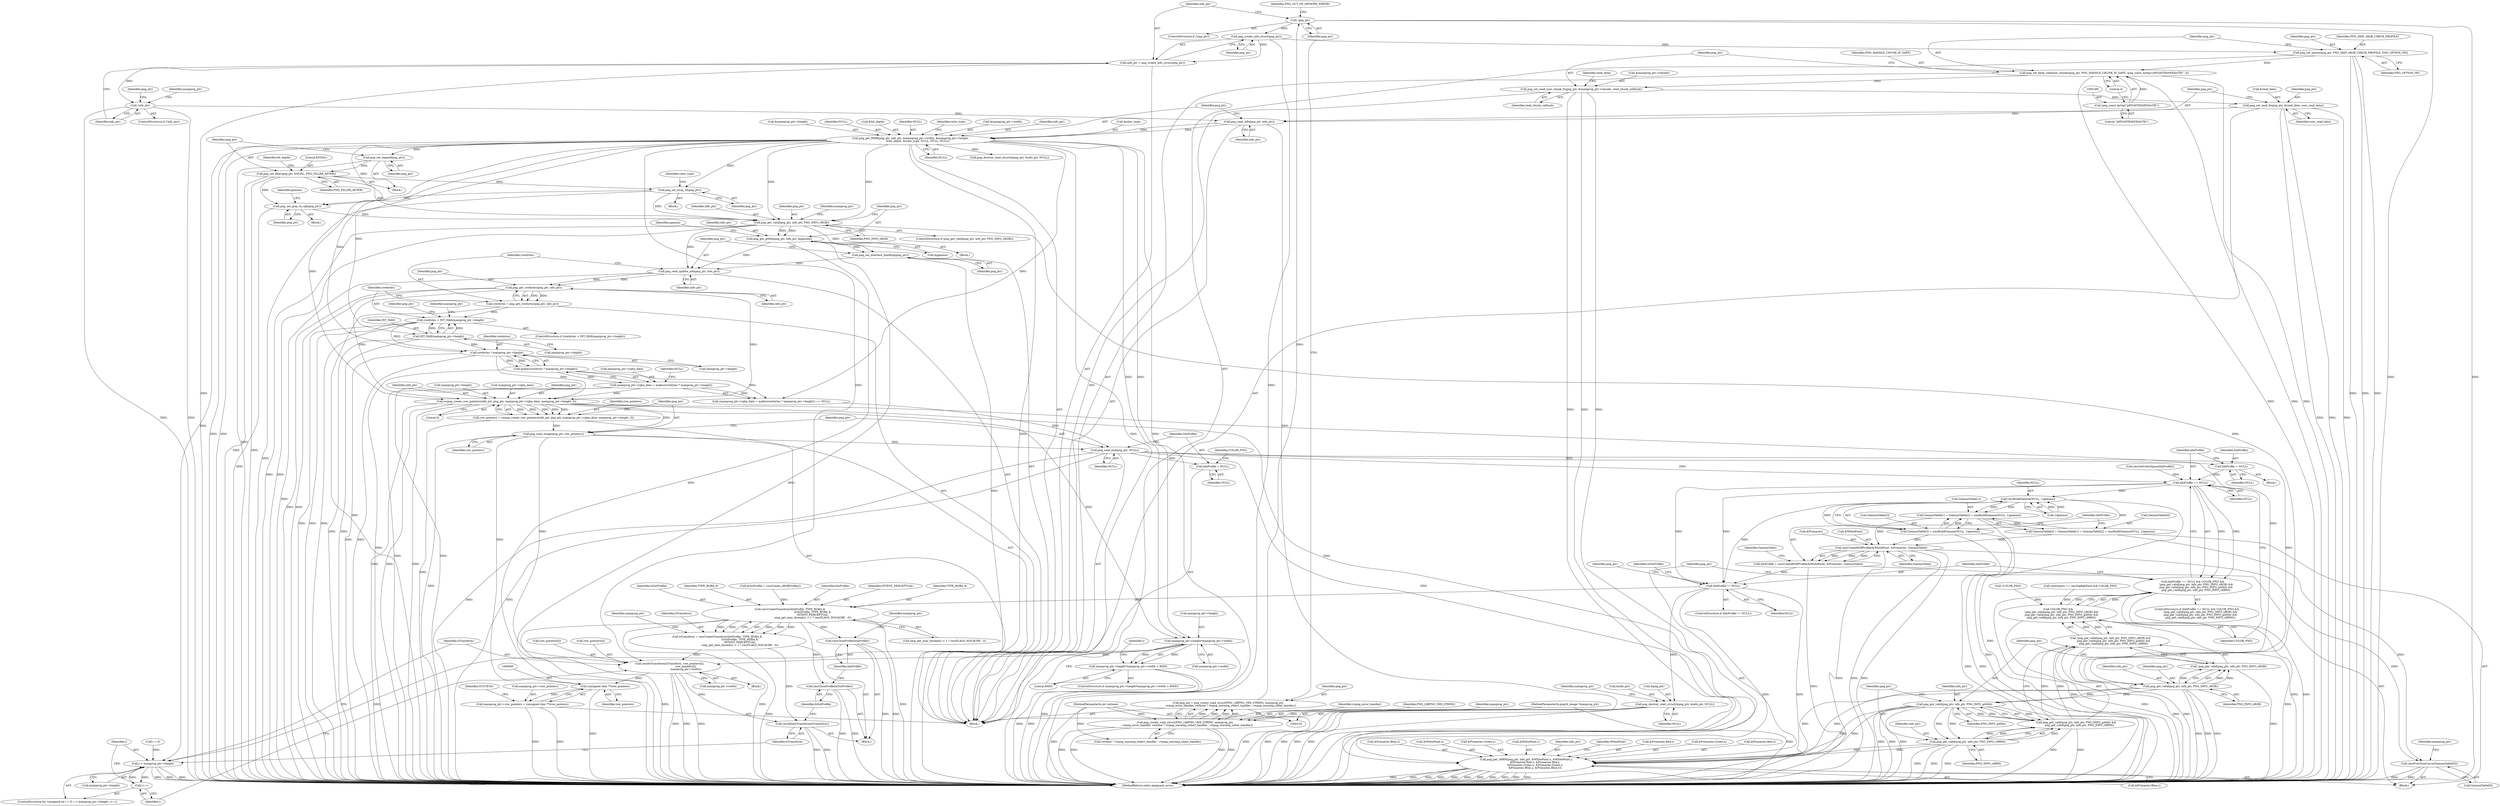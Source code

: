 digraph "0_pngquant_b7c217680cda02dddced245d237ebe8c383be285@pointer" {
"1000380" [label="(Call,rwpng_create_row_pointers(info_ptr, png_ptr, mainprog_ptr->rgba_data, mainprog_ptr->height, 0))"];
"1000332" [label="(Call,png_get_rowbytes(png_ptr, info_ptr))"];
"1000327" [label="(Call,png_read_update_info(png_ptr, info_ptr))"];
"1000325" [label="(Call,png_set_interlace_handling(png_ptr))"];
"1000277" [label="(Call,png_get_gAMA(png_ptr, info_ptr, &gamma))"];
"1000260" [label="(Call,png_get_valid(png_ptr, info_ptr, PNG_INFO_sRGB))"];
"1000236" [label="(Call,png_set_filler(png_ptr, 65535L, PNG_FILLER_AFTER))"];
"1000234" [label="(Call,png_set_expand(png_ptr))"];
"1000210" [label="(Call,png_get_IHDR(png_ptr, info_ptr, &mainprog_ptr->width, &mainprog_ptr->height,\n                  &bit_depth, &color_type, NULL, NULL, NULL))"];
"1000207" [label="(Call,png_read_info(png_ptr, info_ptr))"];
"1000202" [label="(Call,png_set_read_fn(png_ptr, &read_data, user_read_data))"];
"1000192" [label="(Call,png_set_read_user_chunk_fn(png_ptr, &mainprog_ptr->chunks, read_chunk_callback))"];
"1000185" [label="(Call,png_set_keep_unknown_chunks(png_ptr, PNG_HANDLE_CHUNK_IF_SAFE, (png_const_bytep)\"pHYs\0iTXt\0tEXt\0zTXt\", 4))"];
"1000181" [label="(Call,png_set_option(png_ptr, PNG_SKIP_sRGB_CHECK_PROFILE, PNG_OPTION_ON))"];
"1000154" [label="(Call,png_create_info_struct(png_ptr))"];
"1000147" [label="(Call,!png_ptr)"];
"1000136" [label="(Call,png_ptr = png_create_read_struct(PNG_LIBPNG_VER_STRING, mainprog_ptr,\n      rwpng_error_handler, verbose ? rwpng_warning_stderr_handler : rwpng_warning_silent_handler))"];
"1000138" [label="(Call,png_create_read_struct(PNG_LIBPNG_VER_STRING, mainprog_ptr,\n      rwpng_error_handler, verbose ? rwpng_warning_stderr_handler : rwpng_warning_silent_handler))"];
"1000122" [label="(MethodParameterIn,png24_image *mainprog_ptr)"];
"1000123" [label="(MethodParameterIn,int verbose)"];
"1000188" [label="(Call,(png_const_bytep)\"pHYs\0iTXt\0tEXt\0zTXt\")"];
"1000157" [label="(Call,!info_ptr)"];
"1000152" [label="(Call,info_ptr = png_create_info_struct(png_ptr))"];
"1000253" [label="(Call,png_set_gray_to_rgb(png_ptr))"];
"1000245" [label="(Call,png_set_strip_16(png_ptr))"];
"1000354" [label="(Call,mainprog_ptr->rgba_data = malloc(rowbytes * mainprog_ptr->height))"];
"1000358" [label="(Call,malloc(rowbytes * mainprog_ptr->height))"];
"1000359" [label="(Call,rowbytes * mainprog_ptr->height)"];
"1000336" [label="(Call,rowbytes > INT_MAX/mainprog_ptr->height)"];
"1000330" [label="(Call,rowbytes = png_get_rowbytes(png_ptr, info_ptr))"];
"1000338" [label="(Call,INT_MAX/mainprog_ptr->height)"];
"1000378" [label="(Call,row_pointers = rwpng_create_row_pointers(info_ptr, png_ptr, mainprog_ptr->rgba_data, mainprog_ptr->height, 0))"];
"1000390" [label="(Call,png_read_image(png_ptr, row_pointers))"];
"1000393" [label="(Call,png_read_end(png_ptr, NULL))"];
"1000399" [label="(Call,hInProfile = NULL)"];
"1000460" [label="(Call,hInProfile = NULL)"];
"1000465" [label="(Call,hInProfile == NULL)"];
"1000464" [label="(Call,hInProfile == NULL && COLOR_PNG &&\n        !png_get_valid(png_ptr, info_ptr, PNG_INFO_sRGB) &&\n        png_get_valid(png_ptr, info_ptr, PNG_INFO_gAMA) &&\n        png_get_valid(png_ptr, info_ptr, PNG_INFO_cHRM))"];
"1000571" [label="(Call,cmsBuildGamma(NULL, 1/gamma))"];
"1000563" [label="(Call,GammaTable[1] = GammaTable[2] = cmsBuildGamma(NULL, 1/gamma))"];
"1000559" [label="(Call,GammaTable[0] = GammaTable[1] = GammaTable[2] = cmsBuildGamma(NULL, 1/gamma))"];
"1000578" [label="(Call,cmsCreateRGBProfile(&WhitePoint, &Primaries, GammaTable))"];
"1000576" [label="(Call,hInProfile = cmsCreateRGBProfile(&WhitePoint, &Primaries, GammaTable))"];
"1000599" [label="(Call,hInProfile != NULL)"];
"1000610" [label="(Call,cmsCreateTransform(hInProfile, TYPE_RGBA_8,\n                                                      hOutProfile, TYPE_RGBA_8,\n                                                      INTENT_PERCEPTUAL,\n                                                      omp_get_max_threads() > 1 ? cmsFLAGS_NOCACHE : 0))"];
"1000608" [label="(Call,hTransform = cmsCreateTransform(hInProfile, TYPE_RGBA_8,\n                                                      hOutProfile, TYPE_RGBA_8,\n                                                      INTENT_PERCEPTUAL,\n                                                      omp_get_max_threads() > 1 ? cmsFLAGS_NOCACHE : 0))"];
"1000645" [label="(Call,cmsDoTransform(hTransform, row_pointers[i],\n                                       row_pointers[i],\n                                       mainprog_ptr->width))"];
"1000656" [label="(Call,cmsDeleteTransform(hTransform))"];
"1000684" [label="(Call,(unsigned char **)row_pointers)"];
"1000680" [label="(Call,mainprog_ptr->row_pointers = (unsigned char **)row_pointers)"];
"1000658" [label="(Call,cmsCloseProfile(hOutProfile))"];
"1000660" [label="(Call,cmsCloseProfile(hInProfile))"];
"1000667" [label="(Call,png_destroy_read_struct(&png_ptr, &info_ptr, NULL))"];
"1000584" [label="(Call,cmsFreeToneCurve(GammaTable[0]))"];
"1000567" [label="(Call,GammaTable[2] = cmsBuildGamma(NULL, 1/gamma))"];
"1000472" [label="(Call,png_get_valid(png_ptr, info_ptr, PNG_INFO_sRGB))"];
"1000471" [label="(Call,!png_get_valid(png_ptr, info_ptr, PNG_INFO_sRGB))"];
"1000470" [label="(Call,!png_get_valid(png_ptr, info_ptr, PNG_INFO_sRGB) &&\n        png_get_valid(png_ptr, info_ptr, PNG_INFO_gAMA) &&\n        png_get_valid(png_ptr, info_ptr, PNG_INFO_cHRM))"];
"1000468" [label="(Call,COLOR_PNG &&\n        !png_get_valid(png_ptr, info_ptr, PNG_INFO_sRGB) &&\n        png_get_valid(png_ptr, info_ptr, PNG_INFO_gAMA) &&\n        png_get_valid(png_ptr, info_ptr, PNG_INFO_cHRM))"];
"1000477" [label="(Call,png_get_valid(png_ptr, info_ptr, PNG_INFO_gAMA))"];
"1000476" [label="(Call,png_get_valid(png_ptr, info_ptr, PNG_INFO_gAMA) &&\n        png_get_valid(png_ptr, info_ptr, PNG_INFO_cHRM))"];
"1000481" [label="(Call,png_get_valid(png_ptr, info_ptr, PNG_INFO_cHRM))"];
"1000488" [label="(Call,png_get_cHRM(png_ptr, info_ptr, &WhitePoint.x, &WhitePoint.y,\n                     &Primaries.Red.x, &Primaries.Red.y,\n                     &Primaries.Green.x, &Primaries.Green.y,\n                     &Primaries.Blue.x, &Primaries.Blue.y))"];
"1000624" [label="(Call,mainprog_ptr->height*mainprog_ptr->width)"];
"1000623" [label="(Call,mainprog_ptr->height*mainprog_ptr->width > 8000)"];
"1000637" [label="(Call,i < mainprog_ptr->height)"];
"1000642" [label="(Call,i++)"];
"1000637" [label="(Call,i < mainprog_ptr->height)"];
"1000661" [label="(Identifier,hInProfile)"];
"1000142" [label="(Call,verbose ? rwpng_warning_stderr_handler : rwpng_warning_silent_handler)"];
"1000600" [label="(Identifier,hInProfile)"];
"1000148" [label="(Identifier,png_ptr)"];
"1000333" [label="(Identifier,png_ptr)"];
"1000573" [label="(Call,1/gamma)"];
"1000227" [label="(Identifier,NULL)"];
"1000609" [label="(Identifier,hTransform)"];
"1000217" [label="(Call,&mainprog_ptr->height)"];
"1000668" [label="(Call,&png_ptr)"];
"1000185" [label="(Call,png_set_keep_unknown_chunks(png_ptr, PNG_HANDLE_CHUNK_IF_SAFE, (png_const_bytep)\"pHYs\0iTXt\0tEXt\0zTXt\", 4))"];
"1000615" [label="(Identifier,INTENT_PERCEPTUAL)"];
"1000664" [label="(Identifier,mainprog_ptr)"];
"1000499" [label="(Call,&Primaries.Red.x)"];
"1000155" [label="(Identifier,png_ptr)"];
"1000465" [label="(Call,hInProfile == NULL)"];
"1000605" [label="(Identifier,hOutProfile)"];
"1000328" [label="(Identifier,png_ptr)"];
"1000395" [label="(Identifier,NULL)"];
"1000656" [label="(Call,cmsDeleteTransform(hTransform))"];
"1000667" [label="(Call,png_destroy_read_struct(&png_ptr, &info_ptr, NULL))"];
"1000346" [label="(Identifier,png_ptr)"];
"1000461" [label="(Identifier,hInProfile)"];
"1000422" [label="(Call,colorspace == cmsSigRgbData && COLOR_PNG)"];
"1000152" [label="(Call,info_ptr = png_create_info_struct(png_ptr))"];
"1000463" [label="(ControlStructure,if (hInProfile == NULL && COLOR_PNG &&\n        !png_get_valid(png_ptr, info_ptr, PNG_INFO_sRGB) &&\n        png_get_valid(png_ptr, info_ptr, PNG_INFO_gAMA) &&\n        png_get_valid(png_ptr, info_ptr, PNG_INFO_cHRM)))"];
"1000625" [label="(Call,mainprog_ptr->height)"];
"1000584" [label="(Call,cmsFreeToneCurve(GammaTable[0]))"];
"1000354" [label="(Call,mainprog_ptr->rgba_data = malloc(rowbytes * mainprog_ptr->height))"];
"1000259" [label="(ControlStructure,if (png_get_valid(png_ptr, info_ptr, PNG_INFO_sRGB)))"];
"1000631" [label="(Literal,8000)"];
"1000628" [label="(Call,mainprog_ptr->width)"];
"1000334" [label="(Identifier,info_ptr)"];
"1000186" [label="(Identifier,png_ptr)"];
"1000404" [label="(Identifier,COLOR_PNG)"];
"1000276" [label="(Block,)"];
"1000602" [label="(Block,)"];
"1000646" [label="(Identifier,hTransform)"];
"1000204" [label="(Call,&read_data)"];
"1000568" [label="(Call,GammaTable[2])"];
"1000478" [label="(Identifier,png_ptr)"];
"1000572" [label="(Identifier,NULL)"];
"1000329" [label="(Identifier,info_ptr)"];
"1000614" [label="(Identifier,TYPE_RGBA_8)"];
"1000386" [label="(Call,mainprog_ptr->height)"];
"1000207" [label="(Call,png_read_info(png_ptr, info_ptr))"];
"1000392" [label="(Identifier,row_pointers)"];
"1000482" [label="(Identifier,png_ptr)"];
"1000632" [label="(ControlStructure,for (unsigned int i = 0; i < mainprog_ptr->height; i++))"];
"1000613" [label="(Identifier,hOutProfile)"];
"1000191" [label="(Literal,4)"];
"1000481" [label="(Call,png_get_valid(png_ptr, info_ptr, PNG_INFO_cHRM))"];
"1000124" [label="(Block,)"];
"1000147" [label="(Call,!png_ptr)"];
"1000157" [label="(Call,!info_ptr)"];
"1000660" [label="(Call,cmsCloseProfile(hInProfile))"];
"1000488" [label="(Call,png_get_cHRM(png_ptr, info_ptr, &WhitePoint.x, &WhitePoint.y,\n                     &Primaries.Red.x, &Primaries.Red.y,\n                     &Primaries.Green.x, &Primaries.Green.y,\n                     &Primaries.Blue.x, &Primaries.Blue.y))"];
"1000529" [label="(Call,&Primaries.Blue.y)"];
"1000154" [label="(Call,png_create_info_struct(png_ptr))"];
"1000464" [label="(Call,hInProfile == NULL && COLOR_PNG &&\n        !png_get_valid(png_ptr, info_ptr, PNG_INFO_sRGB) &&\n        png_get_valid(png_ptr, info_ptr, PNG_INFO_gAMA) &&\n        png_get_valid(png_ptr, info_ptr, PNG_INFO_cHRM))"];
"1000571" [label="(Call,cmsBuildGamma(NULL, 1/gamma))"];
"1000336" [label="(Call,rowbytes > INT_MAX/mainprog_ptr->height)"];
"1000579" [label="(Call,&WhitePoint)"];
"1000581" [label="(Call,&Primaries)"];
"1000190" [label="(Literal,\"pHYs\0iTXt\0tEXt\0zTXt\")"];
"1000624" [label="(Call,mainprog_ptr->height*mainprog_ptr->width)"];
"1000254" [label="(Identifier,png_ptr)"];
"1000467" [label="(Identifier,NULL)"];
"1000623" [label="(Call,mainprog_ptr->height*mainprog_ptr->width > 8000)"];
"1000647" [label="(Call,row_pointers[i])"];
"1000193" [label="(Identifier,png_ptr)"];
"1000401" [label="(Identifier,NULL)"];
"1000523" [label="(Call,&Primaries.Blue.x)"];
"1000689" [label="(MethodReturn,static pngquant_error)"];
"1000182" [label="(Identifier,png_ptr)"];
"1000253" [label="(Call,png_set_gray_to_rgb(png_ptr))"];
"1000390" [label="(Call,png_read_image(png_ptr, row_pointers))"];
"1000203" [label="(Identifier,png_ptr)"];
"1000361" [label="(Call,mainprog_ptr->height)"];
"1000236" [label="(Call,png_set_filler(png_ptr, 65535L, PNG_FILLER_AFTER))"];
"1000466" [label="(Identifier,hInProfile)"];
"1000657" [label="(Identifier,hTransform)"];
"1000599" [label="(Call,hInProfile != NULL)"];
"1000681" [label="(Call,mainprog_ptr->row_pointers)"];
"1000211" [label="(Identifier,png_ptr)"];
"1000491" [label="(Call,&WhitePoint.x)"];
"1000139" [label="(Identifier,PNG_LIBPNG_VER_STRING)"];
"1000612" [label="(Identifier,TYPE_RGBA_8)"];
"1000225" [label="(Identifier,NULL)"];
"1000477" [label="(Call,png_get_valid(png_ptr, info_ptr, PNG_INFO_gAMA))"];
"1000622" [label="(ControlStructure,if (mainprog_ptr->height*mainprog_ptr->width > 8000))"];
"1000353" [label="(Call,(mainprog_ptr->rgba_data = malloc(rowbytes * mainprog_ptr->height)) == NULL)"];
"1000658" [label="(Call,cmsCloseProfile(hOutProfile))"];
"1000162" [label="(Identifier,png_ptr)"];
"1000187" [label="(Identifier,PNG_HANDLE_CHUNK_IF_SAFE)"];
"1000578" [label="(Call,cmsCreateRGBProfile(&WhitePoint, &Primaries, GammaTable))"];
"1000560" [label="(Call,GammaTable[0])"];
"1000476" [label="(Call,png_get_valid(png_ptr, info_ptr, PNG_INFO_gAMA) &&\n        png_get_valid(png_ptr, info_ptr, PNG_INFO_cHRM))"];
"1000680" [label="(Call,mainprog_ptr->row_pointers = (unsigned char **)row_pointers)"];
"1000590" [label="(Identifier,mainprog_ptr)"];
"1000517" [label="(Call,&Primaries.Green.y)"];
"1000383" [label="(Call,mainprog_ptr->rgba_data)"];
"1000642" [label="(Call,i++)"];
"1000267" [label="(Identifier,mainprog_ptr)"];
"1000358" [label="(Call,malloc(rowbytes * mainprog_ptr->height))"];
"1000285" [label="(Identifier,gamma)"];
"1000635" [label="(Identifier,i)"];
"1000337" [label="(Identifier,rowbytes)"];
"1000153" [label="(Identifier,info_ptr)"];
"1000250" [label="(Identifier,color_type)"];
"1000462" [label="(Identifier,NULL)"];
"1000326" [label="(Identifier,png_ptr)"];
"1000382" [label="(Identifier,png_ptr)"];
"1000238" [label="(Literal,65535L)"];
"1000221" [label="(Call,&bit_depth)"];
"1000146" [label="(ControlStructure,if (!png_ptr))"];
"1000359" [label="(Call,rowbytes * mainprog_ptr->height)"];
"1000393" [label="(Call,png_read_end(png_ptr, NULL))"];
"1000194" [label="(Call,&mainprog_ptr->chunks)"];
"1000567" [label="(Call,GammaTable[2] = cmsBuildGamma(NULL, 1/gamma))"];
"1000585" [label="(Call,GammaTable[0])"];
"1000400" [label="(Identifier,hInProfile)"];
"1000474" [label="(Identifier,info_ptr)"];
"1000601" [label="(Identifier,NULL)"];
"1000659" [label="(Identifier,hOutProfile)"];
"1000688" [label="(Identifier,SUCCESS)"];
"1000188" [label="(Call,(png_const_bytep)\"pHYs\0iTXt\0tEXt\0zTXt\")"];
"1000344" [label="(Call,png_destroy_read_struct(&png_ptr, &info_ptr, NULL))"];
"1000339" [label="(Identifier,INT_MAX)"];
"1000675" [label="(Identifier,mainprog_ptr)"];
"1000379" [label="(Identifier,row_pointers)"];
"1000479" [label="(Identifier,info_ptr)"];
"1000670" [label="(Call,&info_ptr)"];
"1000616" [label="(Call,omp_get_max_threads() > 1 ? cmsFLAGS_NOCACHE : 0)"];
"1000280" [label="(Call,&gamma)"];
"1000234" [label="(Call,png_set_expand(png_ptr))"];
"1000577" [label="(Identifier,hInProfile)"];
"1000330" [label="(Call,rowbytes = png_get_rowbytes(png_ptr, info_ptr))"];
"1000325" [label="(Call,png_set_interlace_handling(png_ptr))"];
"1000122" [label="(MethodParameterIn,png24_image *mainprog_ptr)"];
"1000485" [label="(Block,)"];
"1000610" [label="(Call,cmsCreateTransform(hInProfile, TYPE_RGBA_8,\n                                                      hOutProfile, TYPE_RGBA_8,\n                                                      INTENT_PERCEPTUAL,\n                                                      omp_get_max_threads() > 1 ? cmsFLAGS_NOCACHE : 0))"];
"1000327" [label="(Call,png_read_update_info(png_ptr, info_ptr))"];
"1000604" [label="(Call,hOutProfile = cmsCreate_sRGBProfile())"];
"1000226" [label="(Identifier,NULL)"];
"1000170" [label="(Identifier,mainprog_ptr)"];
"1000233" [label="(Block,)"];
"1000206" [label="(Identifier,user_read_data)"];
"1000237" [label="(Identifier,png_ptr)"];
"1000389" [label="(Literal,0)"];
"1000277" [label="(Call,png_get_gAMA(png_ptr, info_ptr, &gamma))"];
"1000192" [label="(Call,png_set_read_user_chunk_fn(png_ptr, &mainprog_ptr->chunks, read_chunk_callback))"];
"1000583" [label="(Identifier,GammaTable)"];
"1000140" [label="(Identifier,mainprog_ptr)"];
"1000257" [label="(Identifier,gamma)"];
"1000209" [label="(Identifier,info_ptr)"];
"1000252" [label="(Block,)"];
"1000471" [label="(Call,!png_get_valid(png_ptr, info_ptr, PNG_INFO_sRGB))"];
"1000235" [label="(Identifier,png_ptr)"];
"1000563" [label="(Call,GammaTable[1] = GammaTable[2] = cmsBuildGamma(NULL, 1/gamma))"];
"1000262" [label="(Identifier,info_ptr)"];
"1000181" [label="(Call,png_set_option(png_ptr, PNG_SKIP_sRGB_CHECK_PROFILE, PNG_OPTION_ON))"];
"1000244" [label="(Block,)"];
"1000335" [label="(ControlStructure,if (rowbytes > INT_MAX/mainprog_ptr->height))"];
"1000439" [label="(Block,)"];
"1000470" [label="(Call,!png_get_valid(png_ptr, info_ptr, PNG_INFO_sRGB) &&\n        png_get_valid(png_ptr, info_ptr, PNG_INFO_gAMA) &&\n        png_get_valid(png_ptr, info_ptr, PNG_INFO_cHRM))"];
"1000137" [label="(Identifier,png_ptr)"];
"1000356" [label="(Identifier,mainprog_ptr)"];
"1000381" [label="(Identifier,info_ptr)"];
"1000634" [label="(Call,i = 0)"];
"1000231" [label="(Identifier,color_type)"];
"1000198" [label="(Identifier,read_chunk_callback)"];
"1000564" [label="(Call,GammaTable[1])"];
"1000586" [label="(Identifier,GammaTable)"];
"1000445" [label="(Call,!COLOR_PNG)"];
"1000495" [label="(Call,&WhitePoint.y)"];
"1000639" [label="(Call,mainprog_ptr->height)"];
"1000338" [label="(Call,INT_MAX/mainprog_ptr->height)"];
"1000645" [label="(Call,cmsDoTransform(hTransform, row_pointers[i],\n                                       row_pointers[i],\n                                       mainprog_ptr->width))"];
"1000158" [label="(Identifier,info_ptr)"];
"1000653" [label="(Call,mainprog_ptr->width)"];
"1000468" [label="(Call,COLOR_PNG &&\n        !png_get_valid(png_ptr, info_ptr, PNG_INFO_sRGB) &&\n        png_get_valid(png_ptr, info_ptr, PNG_INFO_gAMA) &&\n        png_get_valid(png_ptr, info_ptr, PNG_INFO_cHRM))"];
"1000210" [label="(Call,png_get_IHDR(png_ptr, info_ptr, &mainprog_ptr->width, &mainprog_ptr->height,\n                  &bit_depth, &color_type, NULL, NULL, NULL))"];
"1000391" [label="(Identifier,png_ptr)"];
"1000469" [label="(Identifier,COLOR_PNG)"];
"1000490" [label="(Identifier,info_ptr)"];
"1000279" [label="(Identifier,info_ptr)"];
"1000672" [label="(Identifier,NULL)"];
"1000331" [label="(Identifier,rowbytes)"];
"1000598" [label="(ControlStructure,if (hInProfile != NULL))"];
"1000201" [label="(Identifier,read_data)"];
"1000260" [label="(Call,png_get_valid(png_ptr, info_ptr, PNG_INFO_sRGB))"];
"1000399" [label="(Call,hInProfile = NULL)"];
"1000246" [label="(Identifier,png_ptr)"];
"1000138" [label="(Call,png_create_read_struct(PNG_LIBPNG_VER_STRING, mainprog_ptr,\n      rwpng_error_handler, verbose ? rwpng_warning_stderr_handler : rwpng_warning_silent_handler))"];
"1000245" [label="(Call,png_set_strip_16(png_ptr))"];
"1000261" [label="(Identifier,png_ptr)"];
"1000380" [label="(Call,rwpng_create_row_pointers(info_ptr, png_ptr, mainprog_ptr->rgba_data, mainprog_ptr->height, 0))"];
"1000340" [label="(Call,mainprog_ptr->height)"];
"1000650" [label="(Call,row_pointers[i])"];
"1000208" [label="(Identifier,png_ptr)"];
"1000559" [label="(Call,GammaTable[0] = GammaTable[1] = GammaTable[2] = cmsBuildGamma(NULL, 1/gamma))"];
"1000638" [label="(Identifier,i)"];
"1000278" [label="(Identifier,png_ptr)"];
"1000489" [label="(Identifier,png_ptr)"];
"1000394" [label="(Identifier,png_ptr)"];
"1000686" [label="(Identifier,row_pointers)"];
"1000475" [label="(Identifier,PNG_INFO_sRGB)"];
"1000364" [label="(Identifier,NULL)"];
"1000483" [label="(Identifier,info_ptr)"];
"1000360" [label="(Identifier,rowbytes)"];
"1000472" [label="(Call,png_get_valid(png_ptr, info_ptr, PNG_INFO_sRGB))"];
"1000419" [label="(Call,cmsGetColorSpace(hInProfile))"];
"1000202" [label="(Call,png_set_read_fn(png_ptr, &read_data, user_read_data))"];
"1000239" [label="(Identifier,PNG_FILLER_AFTER)"];
"1000355" [label="(Call,mainprog_ptr->rgba_data)"];
"1000537" [label="(Identifier,WhitePoint)"];
"1000378" [label="(Call,row_pointers = rwpng_create_row_pointers(info_ptr, png_ptr, mainprog_ptr->rgba_data, mainprog_ptr->height, 0))"];
"1000213" [label="(Call,&mainprog_ptr->width)"];
"1000684" [label="(Call,(unsigned char **)row_pointers)"];
"1000151" [label="(Identifier,PNG_OUT_OF_MEMORY_ERROR)"];
"1000473" [label="(Identifier,png_ptr)"];
"1000242" [label="(Identifier,bit_depth)"];
"1000608" [label="(Call,hTransform = cmsCreateTransform(hInProfile, TYPE_RGBA_8,\n                                                      hOutProfile, TYPE_RGBA_8,\n                                                      INTENT_PERCEPTUAL,\n                                                      omp_get_max_threads() > 1 ? cmsFLAGS_NOCACHE : 0))"];
"1000669" [label="(Identifier,png_ptr)"];
"1000212" [label="(Identifier,info_ptr)"];
"1000643" [label="(Identifier,i)"];
"1000460" [label="(Call,hInProfile = NULL)"];
"1000141" [label="(Identifier,rwpng_error_handler)"];
"1000332" [label="(Call,png_get_rowbytes(png_ptr, info_ptr))"];
"1000644" [label="(Block,)"];
"1000156" [label="(ControlStructure,if (!info_ptr))"];
"1000505" [label="(Call,&Primaries.Red.y)"];
"1000480" [label="(Identifier,PNG_INFO_gAMA)"];
"1000263" [label="(Identifier,PNG_INFO_sRGB)"];
"1000184" [label="(Identifier,PNG_OPTION_ON)"];
"1000123" [label="(MethodParameterIn,int verbose)"];
"1000223" [label="(Call,&color_type)"];
"1000136" [label="(Call,png_ptr = png_create_read_struct(PNG_LIBPNG_VER_STRING, mainprog_ptr,\n      rwpng_error_handler, verbose ? rwpng_warning_stderr_handler : rwpng_warning_silent_handler))"];
"1000576" [label="(Call,hInProfile = cmsCreateRGBProfile(&WhitePoint, &Primaries, GammaTable))"];
"1000611" [label="(Identifier,hInProfile)"];
"1000183" [label="(Identifier,PNG_SKIP_sRGB_CHECK_PROFILE)"];
"1000626" [label="(Identifier,mainprog_ptr)"];
"1000484" [label="(Identifier,PNG_INFO_cHRM)"];
"1000511" [label="(Call,&Primaries.Green.x)"];
"1000380" -> "1000378"  [label="AST: "];
"1000380" -> "1000389"  [label="CFG: "];
"1000381" -> "1000380"  [label="AST: "];
"1000382" -> "1000380"  [label="AST: "];
"1000383" -> "1000380"  [label="AST: "];
"1000386" -> "1000380"  [label="AST: "];
"1000389" -> "1000380"  [label="AST: "];
"1000378" -> "1000380"  [label="CFG: "];
"1000380" -> "1000689"  [label="DDG: "];
"1000380" -> "1000689"  [label="DDG: "];
"1000380" -> "1000689"  [label="DDG: "];
"1000380" -> "1000378"  [label="DDG: "];
"1000380" -> "1000378"  [label="DDG: "];
"1000380" -> "1000378"  [label="DDG: "];
"1000380" -> "1000378"  [label="DDG: "];
"1000380" -> "1000378"  [label="DDG: "];
"1000332" -> "1000380"  [label="DDG: "];
"1000332" -> "1000380"  [label="DDG: "];
"1000354" -> "1000380"  [label="DDG: "];
"1000359" -> "1000380"  [label="DDG: "];
"1000210" -> "1000380"  [label="DDG: "];
"1000380" -> "1000390"  [label="DDG: "];
"1000380" -> "1000472"  [label="DDG: "];
"1000380" -> "1000488"  [label="DDG: "];
"1000380" -> "1000624"  [label="DDG: "];
"1000332" -> "1000330"  [label="AST: "];
"1000332" -> "1000334"  [label="CFG: "];
"1000333" -> "1000332"  [label="AST: "];
"1000334" -> "1000332"  [label="AST: "];
"1000330" -> "1000332"  [label="CFG: "];
"1000332" -> "1000689"  [label="DDG: "];
"1000332" -> "1000689"  [label="DDG: "];
"1000332" -> "1000330"  [label="DDG: "];
"1000332" -> "1000330"  [label="DDG: "];
"1000327" -> "1000332"  [label="DDG: "];
"1000327" -> "1000332"  [label="DDG: "];
"1000327" -> "1000124"  [label="AST: "];
"1000327" -> "1000329"  [label="CFG: "];
"1000328" -> "1000327"  [label="AST: "];
"1000329" -> "1000327"  [label="AST: "];
"1000331" -> "1000327"  [label="CFG: "];
"1000327" -> "1000689"  [label="DDG: "];
"1000325" -> "1000327"  [label="DDG: "];
"1000260" -> "1000327"  [label="DDG: "];
"1000277" -> "1000327"  [label="DDG: "];
"1000325" -> "1000124"  [label="AST: "];
"1000325" -> "1000326"  [label="CFG: "];
"1000326" -> "1000325"  [label="AST: "];
"1000328" -> "1000325"  [label="CFG: "];
"1000325" -> "1000689"  [label="DDG: "];
"1000277" -> "1000325"  [label="DDG: "];
"1000260" -> "1000325"  [label="DDG: "];
"1000277" -> "1000276"  [label="AST: "];
"1000277" -> "1000280"  [label="CFG: "];
"1000278" -> "1000277"  [label="AST: "];
"1000279" -> "1000277"  [label="AST: "];
"1000280" -> "1000277"  [label="AST: "];
"1000285" -> "1000277"  [label="CFG: "];
"1000277" -> "1000689"  [label="DDG: "];
"1000277" -> "1000689"  [label="DDG: "];
"1000260" -> "1000277"  [label="DDG: "];
"1000260" -> "1000277"  [label="DDG: "];
"1000260" -> "1000259"  [label="AST: "];
"1000260" -> "1000263"  [label="CFG: "];
"1000261" -> "1000260"  [label="AST: "];
"1000262" -> "1000260"  [label="AST: "];
"1000263" -> "1000260"  [label="AST: "];
"1000267" -> "1000260"  [label="CFG: "];
"1000278" -> "1000260"  [label="CFG: "];
"1000260" -> "1000689"  [label="DDG: "];
"1000260" -> "1000689"  [label="DDG: "];
"1000236" -> "1000260"  [label="DDG: "];
"1000253" -> "1000260"  [label="DDG: "];
"1000210" -> "1000260"  [label="DDG: "];
"1000210" -> "1000260"  [label="DDG: "];
"1000245" -> "1000260"  [label="DDG: "];
"1000260" -> "1000472"  [label="DDG: "];
"1000236" -> "1000233"  [label="AST: "];
"1000236" -> "1000239"  [label="CFG: "];
"1000237" -> "1000236"  [label="AST: "];
"1000238" -> "1000236"  [label="AST: "];
"1000239" -> "1000236"  [label="AST: "];
"1000242" -> "1000236"  [label="CFG: "];
"1000236" -> "1000689"  [label="DDG: "];
"1000236" -> "1000689"  [label="DDG: "];
"1000234" -> "1000236"  [label="DDG: "];
"1000236" -> "1000245"  [label="DDG: "];
"1000236" -> "1000253"  [label="DDG: "];
"1000234" -> "1000233"  [label="AST: "];
"1000234" -> "1000235"  [label="CFG: "];
"1000235" -> "1000234"  [label="AST: "];
"1000237" -> "1000234"  [label="CFG: "];
"1000234" -> "1000689"  [label="DDG: "];
"1000210" -> "1000234"  [label="DDG: "];
"1000210" -> "1000124"  [label="AST: "];
"1000210" -> "1000227"  [label="CFG: "];
"1000211" -> "1000210"  [label="AST: "];
"1000212" -> "1000210"  [label="AST: "];
"1000213" -> "1000210"  [label="AST: "];
"1000217" -> "1000210"  [label="AST: "];
"1000221" -> "1000210"  [label="AST: "];
"1000223" -> "1000210"  [label="AST: "];
"1000225" -> "1000210"  [label="AST: "];
"1000226" -> "1000210"  [label="AST: "];
"1000227" -> "1000210"  [label="AST: "];
"1000231" -> "1000210"  [label="CFG: "];
"1000210" -> "1000689"  [label="DDG: "];
"1000210" -> "1000689"  [label="DDG: "];
"1000210" -> "1000689"  [label="DDG: "];
"1000210" -> "1000689"  [label="DDG: "];
"1000210" -> "1000689"  [label="DDG: "];
"1000207" -> "1000210"  [label="DDG: "];
"1000207" -> "1000210"  [label="DDG: "];
"1000210" -> "1000245"  [label="DDG: "];
"1000210" -> "1000253"  [label="DDG: "];
"1000210" -> "1000338"  [label="DDG: "];
"1000210" -> "1000344"  [label="DDG: "];
"1000210" -> "1000359"  [label="DDG: "];
"1000210" -> "1000353"  [label="DDG: "];
"1000210" -> "1000624"  [label="DDG: "];
"1000210" -> "1000624"  [label="DDG: "];
"1000210" -> "1000637"  [label="DDG: "];
"1000210" -> "1000645"  [label="DDG: "];
"1000207" -> "1000124"  [label="AST: "];
"1000207" -> "1000209"  [label="CFG: "];
"1000208" -> "1000207"  [label="AST: "];
"1000209" -> "1000207"  [label="AST: "];
"1000211" -> "1000207"  [label="CFG: "];
"1000207" -> "1000689"  [label="DDG: "];
"1000202" -> "1000207"  [label="DDG: "];
"1000157" -> "1000207"  [label="DDG: "];
"1000202" -> "1000124"  [label="AST: "];
"1000202" -> "1000206"  [label="CFG: "];
"1000203" -> "1000202"  [label="AST: "];
"1000204" -> "1000202"  [label="AST: "];
"1000206" -> "1000202"  [label="AST: "];
"1000208" -> "1000202"  [label="CFG: "];
"1000202" -> "1000689"  [label="DDG: "];
"1000202" -> "1000689"  [label="DDG: "];
"1000202" -> "1000689"  [label="DDG: "];
"1000192" -> "1000202"  [label="DDG: "];
"1000192" -> "1000124"  [label="AST: "];
"1000192" -> "1000198"  [label="CFG: "];
"1000193" -> "1000192"  [label="AST: "];
"1000194" -> "1000192"  [label="AST: "];
"1000198" -> "1000192"  [label="AST: "];
"1000201" -> "1000192"  [label="CFG: "];
"1000192" -> "1000689"  [label="DDG: "];
"1000192" -> "1000689"  [label="DDG: "];
"1000192" -> "1000689"  [label="DDG: "];
"1000185" -> "1000192"  [label="DDG: "];
"1000185" -> "1000124"  [label="AST: "];
"1000185" -> "1000191"  [label="CFG: "];
"1000186" -> "1000185"  [label="AST: "];
"1000187" -> "1000185"  [label="AST: "];
"1000188" -> "1000185"  [label="AST: "];
"1000191" -> "1000185"  [label="AST: "];
"1000193" -> "1000185"  [label="CFG: "];
"1000185" -> "1000689"  [label="DDG: "];
"1000185" -> "1000689"  [label="DDG: "];
"1000185" -> "1000689"  [label="DDG: "];
"1000181" -> "1000185"  [label="DDG: "];
"1000188" -> "1000185"  [label="DDG: "];
"1000181" -> "1000124"  [label="AST: "];
"1000181" -> "1000184"  [label="CFG: "];
"1000182" -> "1000181"  [label="AST: "];
"1000183" -> "1000181"  [label="AST: "];
"1000184" -> "1000181"  [label="AST: "];
"1000186" -> "1000181"  [label="CFG: "];
"1000181" -> "1000689"  [label="DDG: "];
"1000181" -> "1000689"  [label="DDG: "];
"1000181" -> "1000689"  [label="DDG: "];
"1000154" -> "1000181"  [label="DDG: "];
"1000154" -> "1000152"  [label="AST: "];
"1000154" -> "1000155"  [label="CFG: "];
"1000155" -> "1000154"  [label="AST: "];
"1000152" -> "1000154"  [label="CFG: "];
"1000154" -> "1000689"  [label="DDG: "];
"1000154" -> "1000152"  [label="DDG: "];
"1000147" -> "1000154"  [label="DDG: "];
"1000147" -> "1000146"  [label="AST: "];
"1000147" -> "1000148"  [label="CFG: "];
"1000148" -> "1000147"  [label="AST: "];
"1000151" -> "1000147"  [label="CFG: "];
"1000153" -> "1000147"  [label="CFG: "];
"1000147" -> "1000689"  [label="DDG: "];
"1000147" -> "1000689"  [label="DDG: "];
"1000136" -> "1000147"  [label="DDG: "];
"1000136" -> "1000124"  [label="AST: "];
"1000136" -> "1000138"  [label="CFG: "];
"1000137" -> "1000136"  [label="AST: "];
"1000138" -> "1000136"  [label="AST: "];
"1000148" -> "1000136"  [label="CFG: "];
"1000136" -> "1000689"  [label="DDG: "];
"1000138" -> "1000136"  [label="DDG: "];
"1000138" -> "1000136"  [label="DDG: "];
"1000138" -> "1000136"  [label="DDG: "];
"1000138" -> "1000136"  [label="DDG: "];
"1000138" -> "1000142"  [label="CFG: "];
"1000139" -> "1000138"  [label="AST: "];
"1000140" -> "1000138"  [label="AST: "];
"1000141" -> "1000138"  [label="AST: "];
"1000142" -> "1000138"  [label="AST: "];
"1000138" -> "1000689"  [label="DDG: "];
"1000138" -> "1000689"  [label="DDG: "];
"1000138" -> "1000689"  [label="DDG: "];
"1000138" -> "1000689"  [label="DDG: "];
"1000122" -> "1000138"  [label="DDG: "];
"1000123" -> "1000138"  [label="DDG: "];
"1000122" -> "1000120"  [label="AST: "];
"1000122" -> "1000689"  [label="DDG: "];
"1000123" -> "1000120"  [label="AST: "];
"1000123" -> "1000689"  [label="DDG: "];
"1000123" -> "1000142"  [label="DDG: "];
"1000188" -> "1000190"  [label="CFG: "];
"1000189" -> "1000188"  [label="AST: "];
"1000190" -> "1000188"  [label="AST: "];
"1000191" -> "1000188"  [label="CFG: "];
"1000157" -> "1000156"  [label="AST: "];
"1000157" -> "1000158"  [label="CFG: "];
"1000158" -> "1000157"  [label="AST: "];
"1000162" -> "1000157"  [label="CFG: "];
"1000170" -> "1000157"  [label="CFG: "];
"1000157" -> "1000689"  [label="DDG: "];
"1000157" -> "1000689"  [label="DDG: "];
"1000152" -> "1000157"  [label="DDG: "];
"1000152" -> "1000124"  [label="AST: "];
"1000153" -> "1000152"  [label="AST: "];
"1000158" -> "1000152"  [label="CFG: "];
"1000152" -> "1000689"  [label="DDG: "];
"1000253" -> "1000252"  [label="AST: "];
"1000253" -> "1000254"  [label="CFG: "];
"1000254" -> "1000253"  [label="AST: "];
"1000257" -> "1000253"  [label="CFG: "];
"1000253" -> "1000689"  [label="DDG: "];
"1000245" -> "1000253"  [label="DDG: "];
"1000245" -> "1000244"  [label="AST: "];
"1000245" -> "1000246"  [label="CFG: "];
"1000246" -> "1000245"  [label="AST: "];
"1000250" -> "1000245"  [label="CFG: "];
"1000245" -> "1000689"  [label="DDG: "];
"1000354" -> "1000353"  [label="AST: "];
"1000354" -> "1000358"  [label="CFG: "];
"1000355" -> "1000354"  [label="AST: "];
"1000358" -> "1000354"  [label="AST: "];
"1000364" -> "1000354"  [label="CFG: "];
"1000354" -> "1000689"  [label="DDG: "];
"1000354" -> "1000689"  [label="DDG: "];
"1000354" -> "1000353"  [label="DDG: "];
"1000358" -> "1000354"  [label="DDG: "];
"1000358" -> "1000359"  [label="CFG: "];
"1000359" -> "1000358"  [label="AST: "];
"1000358" -> "1000689"  [label="DDG: "];
"1000358" -> "1000353"  [label="DDG: "];
"1000359" -> "1000358"  [label="DDG: "];
"1000359" -> "1000358"  [label="DDG: "];
"1000359" -> "1000361"  [label="CFG: "];
"1000360" -> "1000359"  [label="AST: "];
"1000361" -> "1000359"  [label="AST: "];
"1000359" -> "1000689"  [label="DDG: "];
"1000359" -> "1000689"  [label="DDG: "];
"1000336" -> "1000359"  [label="DDG: "];
"1000338" -> "1000359"  [label="DDG: "];
"1000336" -> "1000335"  [label="AST: "];
"1000336" -> "1000338"  [label="CFG: "];
"1000337" -> "1000336"  [label="AST: "];
"1000338" -> "1000336"  [label="AST: "];
"1000346" -> "1000336"  [label="CFG: "];
"1000356" -> "1000336"  [label="CFG: "];
"1000336" -> "1000689"  [label="DDG: "];
"1000336" -> "1000689"  [label="DDG: "];
"1000336" -> "1000689"  [label="DDG: "];
"1000330" -> "1000336"  [label="DDG: "];
"1000338" -> "1000336"  [label="DDG: "];
"1000338" -> "1000336"  [label="DDG: "];
"1000330" -> "1000124"  [label="AST: "];
"1000331" -> "1000330"  [label="AST: "];
"1000337" -> "1000330"  [label="CFG: "];
"1000330" -> "1000689"  [label="DDG: "];
"1000338" -> "1000340"  [label="CFG: "];
"1000339" -> "1000338"  [label="AST: "];
"1000340" -> "1000338"  [label="AST: "];
"1000338" -> "1000689"  [label="DDG: "];
"1000338" -> "1000689"  [label="DDG: "];
"1000378" -> "1000124"  [label="AST: "];
"1000379" -> "1000378"  [label="AST: "];
"1000391" -> "1000378"  [label="CFG: "];
"1000378" -> "1000689"  [label="DDG: "];
"1000378" -> "1000390"  [label="DDG: "];
"1000390" -> "1000124"  [label="AST: "];
"1000390" -> "1000392"  [label="CFG: "];
"1000391" -> "1000390"  [label="AST: "];
"1000392" -> "1000390"  [label="AST: "];
"1000394" -> "1000390"  [label="CFG: "];
"1000390" -> "1000689"  [label="DDG: "];
"1000390" -> "1000393"  [label="DDG: "];
"1000390" -> "1000645"  [label="DDG: "];
"1000390" -> "1000684"  [label="DDG: "];
"1000393" -> "1000124"  [label="AST: "];
"1000393" -> "1000395"  [label="CFG: "];
"1000394" -> "1000393"  [label="AST: "];
"1000395" -> "1000393"  [label="AST: "];
"1000400" -> "1000393"  [label="CFG: "];
"1000393" -> "1000689"  [label="DDG: "];
"1000393" -> "1000689"  [label="DDG: "];
"1000353" -> "1000393"  [label="DDG: "];
"1000393" -> "1000399"  [label="DDG: "];
"1000393" -> "1000460"  [label="DDG: "];
"1000393" -> "1000465"  [label="DDG: "];
"1000393" -> "1000472"  [label="DDG: "];
"1000393" -> "1000488"  [label="DDG: "];
"1000399" -> "1000124"  [label="AST: "];
"1000399" -> "1000401"  [label="CFG: "];
"1000400" -> "1000399"  [label="AST: "];
"1000401" -> "1000399"  [label="AST: "];
"1000404" -> "1000399"  [label="CFG: "];
"1000460" -> "1000439"  [label="AST: "];
"1000460" -> "1000462"  [label="CFG: "];
"1000461" -> "1000460"  [label="AST: "];
"1000462" -> "1000460"  [label="AST: "];
"1000466" -> "1000460"  [label="CFG: "];
"1000460" -> "1000465"  [label="DDG: "];
"1000465" -> "1000464"  [label="AST: "];
"1000465" -> "1000467"  [label="CFG: "];
"1000466" -> "1000465"  [label="AST: "];
"1000467" -> "1000465"  [label="AST: "];
"1000469" -> "1000465"  [label="CFG: "];
"1000464" -> "1000465"  [label="CFG: "];
"1000465" -> "1000464"  [label="DDG: "];
"1000465" -> "1000464"  [label="DDG: "];
"1000419" -> "1000465"  [label="DDG: "];
"1000465" -> "1000571"  [label="DDG: "];
"1000465" -> "1000599"  [label="DDG: "];
"1000465" -> "1000599"  [label="DDG: "];
"1000464" -> "1000463"  [label="AST: "];
"1000464" -> "1000468"  [label="CFG: "];
"1000468" -> "1000464"  [label="AST: "];
"1000489" -> "1000464"  [label="CFG: "];
"1000600" -> "1000464"  [label="CFG: "];
"1000464" -> "1000689"  [label="DDG: "];
"1000464" -> "1000689"  [label="DDG: "];
"1000464" -> "1000689"  [label="DDG: "];
"1000468" -> "1000464"  [label="DDG: "];
"1000468" -> "1000464"  [label="DDG: "];
"1000571" -> "1000567"  [label="AST: "];
"1000571" -> "1000573"  [label="CFG: "];
"1000572" -> "1000571"  [label="AST: "];
"1000573" -> "1000571"  [label="AST: "];
"1000567" -> "1000571"  [label="CFG: "];
"1000571" -> "1000689"  [label="DDG: "];
"1000571" -> "1000563"  [label="DDG: "];
"1000571" -> "1000563"  [label="DDG: "];
"1000571" -> "1000567"  [label="DDG: "];
"1000571" -> "1000567"  [label="DDG: "];
"1000573" -> "1000571"  [label="DDG: "];
"1000573" -> "1000571"  [label="DDG: "];
"1000571" -> "1000599"  [label="DDG: "];
"1000563" -> "1000559"  [label="AST: "];
"1000563" -> "1000567"  [label="CFG: "];
"1000564" -> "1000563"  [label="AST: "];
"1000567" -> "1000563"  [label="AST: "];
"1000559" -> "1000563"  [label="CFG: "];
"1000563" -> "1000689"  [label="DDG: "];
"1000563" -> "1000559"  [label="DDG: "];
"1000567" -> "1000563"  [label="DDG: "];
"1000563" -> "1000578"  [label="DDG: "];
"1000559" -> "1000485"  [label="AST: "];
"1000560" -> "1000559"  [label="AST: "];
"1000577" -> "1000559"  [label="CFG: "];
"1000559" -> "1000578"  [label="DDG: "];
"1000559" -> "1000584"  [label="DDG: "];
"1000578" -> "1000576"  [label="AST: "];
"1000578" -> "1000583"  [label="CFG: "];
"1000579" -> "1000578"  [label="AST: "];
"1000581" -> "1000578"  [label="AST: "];
"1000583" -> "1000578"  [label="AST: "];
"1000576" -> "1000578"  [label="CFG: "];
"1000578" -> "1000689"  [label="DDG: "];
"1000578" -> "1000689"  [label="DDG: "];
"1000578" -> "1000689"  [label="DDG: "];
"1000578" -> "1000576"  [label="DDG: "];
"1000578" -> "1000576"  [label="DDG: "];
"1000578" -> "1000576"  [label="DDG: "];
"1000567" -> "1000578"  [label="DDG: "];
"1000578" -> "1000584"  [label="DDG: "];
"1000576" -> "1000485"  [label="AST: "];
"1000577" -> "1000576"  [label="AST: "];
"1000586" -> "1000576"  [label="CFG: "];
"1000576" -> "1000689"  [label="DDG: "];
"1000576" -> "1000599"  [label="DDG: "];
"1000599" -> "1000598"  [label="AST: "];
"1000599" -> "1000601"  [label="CFG: "];
"1000600" -> "1000599"  [label="AST: "];
"1000601" -> "1000599"  [label="AST: "];
"1000605" -> "1000599"  [label="CFG: "];
"1000669" -> "1000599"  [label="CFG: "];
"1000599" -> "1000689"  [label="DDG: "];
"1000599" -> "1000689"  [label="DDG: "];
"1000599" -> "1000610"  [label="DDG: "];
"1000599" -> "1000667"  [label="DDG: "];
"1000610" -> "1000608"  [label="AST: "];
"1000610" -> "1000616"  [label="CFG: "];
"1000611" -> "1000610"  [label="AST: "];
"1000612" -> "1000610"  [label="AST: "];
"1000613" -> "1000610"  [label="AST: "];
"1000614" -> "1000610"  [label="AST: "];
"1000615" -> "1000610"  [label="AST: "];
"1000616" -> "1000610"  [label="AST: "];
"1000608" -> "1000610"  [label="CFG: "];
"1000610" -> "1000689"  [label="DDG: "];
"1000610" -> "1000689"  [label="DDG: "];
"1000610" -> "1000689"  [label="DDG: "];
"1000610" -> "1000608"  [label="DDG: "];
"1000610" -> "1000608"  [label="DDG: "];
"1000610" -> "1000608"  [label="DDG: "];
"1000610" -> "1000608"  [label="DDG: "];
"1000610" -> "1000608"  [label="DDG: "];
"1000604" -> "1000610"  [label="DDG: "];
"1000610" -> "1000658"  [label="DDG: "];
"1000610" -> "1000660"  [label="DDG: "];
"1000608" -> "1000602"  [label="AST: "];
"1000609" -> "1000608"  [label="AST: "];
"1000626" -> "1000608"  [label="CFG: "];
"1000608" -> "1000689"  [label="DDG: "];
"1000608" -> "1000645"  [label="DDG: "];
"1000608" -> "1000656"  [label="DDG: "];
"1000645" -> "1000644"  [label="AST: "];
"1000645" -> "1000653"  [label="CFG: "];
"1000646" -> "1000645"  [label="AST: "];
"1000647" -> "1000645"  [label="AST: "];
"1000650" -> "1000645"  [label="AST: "];
"1000653" -> "1000645"  [label="AST: "];
"1000643" -> "1000645"  [label="CFG: "];
"1000645" -> "1000689"  [label="DDG: "];
"1000645" -> "1000689"  [label="DDG: "];
"1000645" -> "1000689"  [label="DDG: "];
"1000624" -> "1000645"  [label="DDG: "];
"1000645" -> "1000656"  [label="DDG: "];
"1000645" -> "1000684"  [label="DDG: "];
"1000656" -> "1000602"  [label="AST: "];
"1000656" -> "1000657"  [label="CFG: "];
"1000657" -> "1000656"  [label="AST: "];
"1000659" -> "1000656"  [label="CFG: "];
"1000656" -> "1000689"  [label="DDG: "];
"1000656" -> "1000689"  [label="DDG: "];
"1000684" -> "1000680"  [label="AST: "];
"1000684" -> "1000686"  [label="CFG: "];
"1000685" -> "1000684"  [label="AST: "];
"1000686" -> "1000684"  [label="AST: "];
"1000680" -> "1000684"  [label="CFG: "];
"1000684" -> "1000689"  [label="DDG: "];
"1000684" -> "1000680"  [label="DDG: "];
"1000680" -> "1000124"  [label="AST: "];
"1000681" -> "1000680"  [label="AST: "];
"1000688" -> "1000680"  [label="CFG: "];
"1000680" -> "1000689"  [label="DDG: "];
"1000680" -> "1000689"  [label="DDG: "];
"1000658" -> "1000602"  [label="AST: "];
"1000658" -> "1000659"  [label="CFG: "];
"1000659" -> "1000658"  [label="AST: "];
"1000661" -> "1000658"  [label="CFG: "];
"1000658" -> "1000689"  [label="DDG: "];
"1000658" -> "1000689"  [label="DDG: "];
"1000660" -> "1000602"  [label="AST: "];
"1000660" -> "1000661"  [label="CFG: "];
"1000661" -> "1000660"  [label="AST: "];
"1000664" -> "1000660"  [label="CFG: "];
"1000660" -> "1000689"  [label="DDG: "];
"1000660" -> "1000689"  [label="DDG: "];
"1000667" -> "1000124"  [label="AST: "];
"1000667" -> "1000672"  [label="CFG: "];
"1000668" -> "1000667"  [label="AST: "];
"1000670" -> "1000667"  [label="AST: "];
"1000672" -> "1000667"  [label="AST: "];
"1000675" -> "1000667"  [label="CFG: "];
"1000667" -> "1000689"  [label="DDG: "];
"1000667" -> "1000689"  [label="DDG: "];
"1000667" -> "1000689"  [label="DDG: "];
"1000667" -> "1000689"  [label="DDG: "];
"1000584" -> "1000485"  [label="AST: "];
"1000584" -> "1000585"  [label="CFG: "];
"1000585" -> "1000584"  [label="AST: "];
"1000590" -> "1000584"  [label="CFG: "];
"1000584" -> "1000689"  [label="DDG: "];
"1000584" -> "1000689"  [label="DDG: "];
"1000568" -> "1000567"  [label="AST: "];
"1000567" -> "1000689"  [label="DDG: "];
"1000567" -> "1000689"  [label="DDG: "];
"1000472" -> "1000471"  [label="AST: "];
"1000472" -> "1000475"  [label="CFG: "];
"1000473" -> "1000472"  [label="AST: "];
"1000474" -> "1000472"  [label="AST: "];
"1000475" -> "1000472"  [label="AST: "];
"1000471" -> "1000472"  [label="CFG: "];
"1000472" -> "1000689"  [label="DDG: "];
"1000472" -> "1000689"  [label="DDG: "];
"1000472" -> "1000689"  [label="DDG: "];
"1000472" -> "1000471"  [label="DDG: "];
"1000472" -> "1000471"  [label="DDG: "];
"1000472" -> "1000471"  [label="DDG: "];
"1000472" -> "1000477"  [label="DDG: "];
"1000472" -> "1000477"  [label="DDG: "];
"1000472" -> "1000488"  [label="DDG: "];
"1000472" -> "1000488"  [label="DDG: "];
"1000471" -> "1000470"  [label="AST: "];
"1000478" -> "1000471"  [label="CFG: "];
"1000470" -> "1000471"  [label="CFG: "];
"1000471" -> "1000689"  [label="DDG: "];
"1000471" -> "1000470"  [label="DDG: "];
"1000470" -> "1000468"  [label="AST: "];
"1000470" -> "1000476"  [label="CFG: "];
"1000476" -> "1000470"  [label="AST: "];
"1000468" -> "1000470"  [label="CFG: "];
"1000470" -> "1000689"  [label="DDG: "];
"1000470" -> "1000689"  [label="DDG: "];
"1000470" -> "1000468"  [label="DDG: "];
"1000470" -> "1000468"  [label="DDG: "];
"1000476" -> "1000470"  [label="DDG: "];
"1000476" -> "1000470"  [label="DDG: "];
"1000468" -> "1000469"  [label="CFG: "];
"1000469" -> "1000468"  [label="AST: "];
"1000468" -> "1000689"  [label="DDG: "];
"1000468" -> "1000689"  [label="DDG: "];
"1000422" -> "1000468"  [label="DDG: "];
"1000445" -> "1000468"  [label="DDG: "];
"1000477" -> "1000476"  [label="AST: "];
"1000477" -> "1000480"  [label="CFG: "];
"1000478" -> "1000477"  [label="AST: "];
"1000479" -> "1000477"  [label="AST: "];
"1000480" -> "1000477"  [label="AST: "];
"1000482" -> "1000477"  [label="CFG: "];
"1000476" -> "1000477"  [label="CFG: "];
"1000477" -> "1000689"  [label="DDG: "];
"1000477" -> "1000689"  [label="DDG: "];
"1000477" -> "1000689"  [label="DDG: "];
"1000477" -> "1000476"  [label="DDG: "];
"1000477" -> "1000476"  [label="DDG: "];
"1000477" -> "1000476"  [label="DDG: "];
"1000477" -> "1000481"  [label="DDG: "];
"1000477" -> "1000481"  [label="DDG: "];
"1000477" -> "1000488"  [label="DDG: "];
"1000477" -> "1000488"  [label="DDG: "];
"1000476" -> "1000481"  [label="CFG: "];
"1000481" -> "1000476"  [label="AST: "];
"1000476" -> "1000689"  [label="DDG: "];
"1000476" -> "1000689"  [label="DDG: "];
"1000481" -> "1000476"  [label="DDG: "];
"1000481" -> "1000476"  [label="DDG: "];
"1000481" -> "1000476"  [label="DDG: "];
"1000481" -> "1000484"  [label="CFG: "];
"1000482" -> "1000481"  [label="AST: "];
"1000483" -> "1000481"  [label="AST: "];
"1000484" -> "1000481"  [label="AST: "];
"1000481" -> "1000689"  [label="DDG: "];
"1000481" -> "1000689"  [label="DDG: "];
"1000481" -> "1000689"  [label="DDG: "];
"1000481" -> "1000488"  [label="DDG: "];
"1000481" -> "1000488"  [label="DDG: "];
"1000488" -> "1000485"  [label="AST: "];
"1000488" -> "1000529"  [label="CFG: "];
"1000489" -> "1000488"  [label="AST: "];
"1000490" -> "1000488"  [label="AST: "];
"1000491" -> "1000488"  [label="AST: "];
"1000495" -> "1000488"  [label="AST: "];
"1000499" -> "1000488"  [label="AST: "];
"1000505" -> "1000488"  [label="AST: "];
"1000511" -> "1000488"  [label="AST: "];
"1000517" -> "1000488"  [label="AST: "];
"1000523" -> "1000488"  [label="AST: "];
"1000529" -> "1000488"  [label="AST: "];
"1000537" -> "1000488"  [label="CFG: "];
"1000488" -> "1000689"  [label="DDG: "];
"1000488" -> "1000689"  [label="DDG: "];
"1000488" -> "1000689"  [label="DDG: "];
"1000488" -> "1000689"  [label="DDG: "];
"1000488" -> "1000689"  [label="DDG: "];
"1000488" -> "1000689"  [label="DDG: "];
"1000488" -> "1000689"  [label="DDG: "];
"1000488" -> "1000689"  [label="DDG: "];
"1000488" -> "1000689"  [label="DDG: "];
"1000488" -> "1000689"  [label="DDG: "];
"1000488" -> "1000689"  [label="DDG: "];
"1000624" -> "1000623"  [label="AST: "];
"1000624" -> "1000628"  [label="CFG: "];
"1000625" -> "1000624"  [label="AST: "];
"1000628" -> "1000624"  [label="AST: "];
"1000631" -> "1000624"  [label="CFG: "];
"1000624" -> "1000689"  [label="DDG: "];
"1000624" -> "1000623"  [label="DDG: "];
"1000624" -> "1000623"  [label="DDG: "];
"1000624" -> "1000637"  [label="DDG: "];
"1000623" -> "1000622"  [label="AST: "];
"1000623" -> "1000631"  [label="CFG: "];
"1000631" -> "1000623"  [label="AST: "];
"1000635" -> "1000623"  [label="CFG: "];
"1000623" -> "1000689"  [label="DDG: "];
"1000623" -> "1000689"  [label="DDG: "];
"1000637" -> "1000632"  [label="AST: "];
"1000637" -> "1000639"  [label="CFG: "];
"1000638" -> "1000637"  [label="AST: "];
"1000639" -> "1000637"  [label="AST: "];
"1000646" -> "1000637"  [label="CFG: "];
"1000657" -> "1000637"  [label="CFG: "];
"1000637" -> "1000689"  [label="DDG: "];
"1000637" -> "1000689"  [label="DDG: "];
"1000637" -> "1000689"  [label="DDG: "];
"1000642" -> "1000637"  [label="DDG: "];
"1000634" -> "1000637"  [label="DDG: "];
"1000637" -> "1000642"  [label="DDG: "];
"1000642" -> "1000632"  [label="AST: "];
"1000642" -> "1000643"  [label="CFG: "];
"1000643" -> "1000642"  [label="AST: "];
"1000638" -> "1000642"  [label="CFG: "];
}
